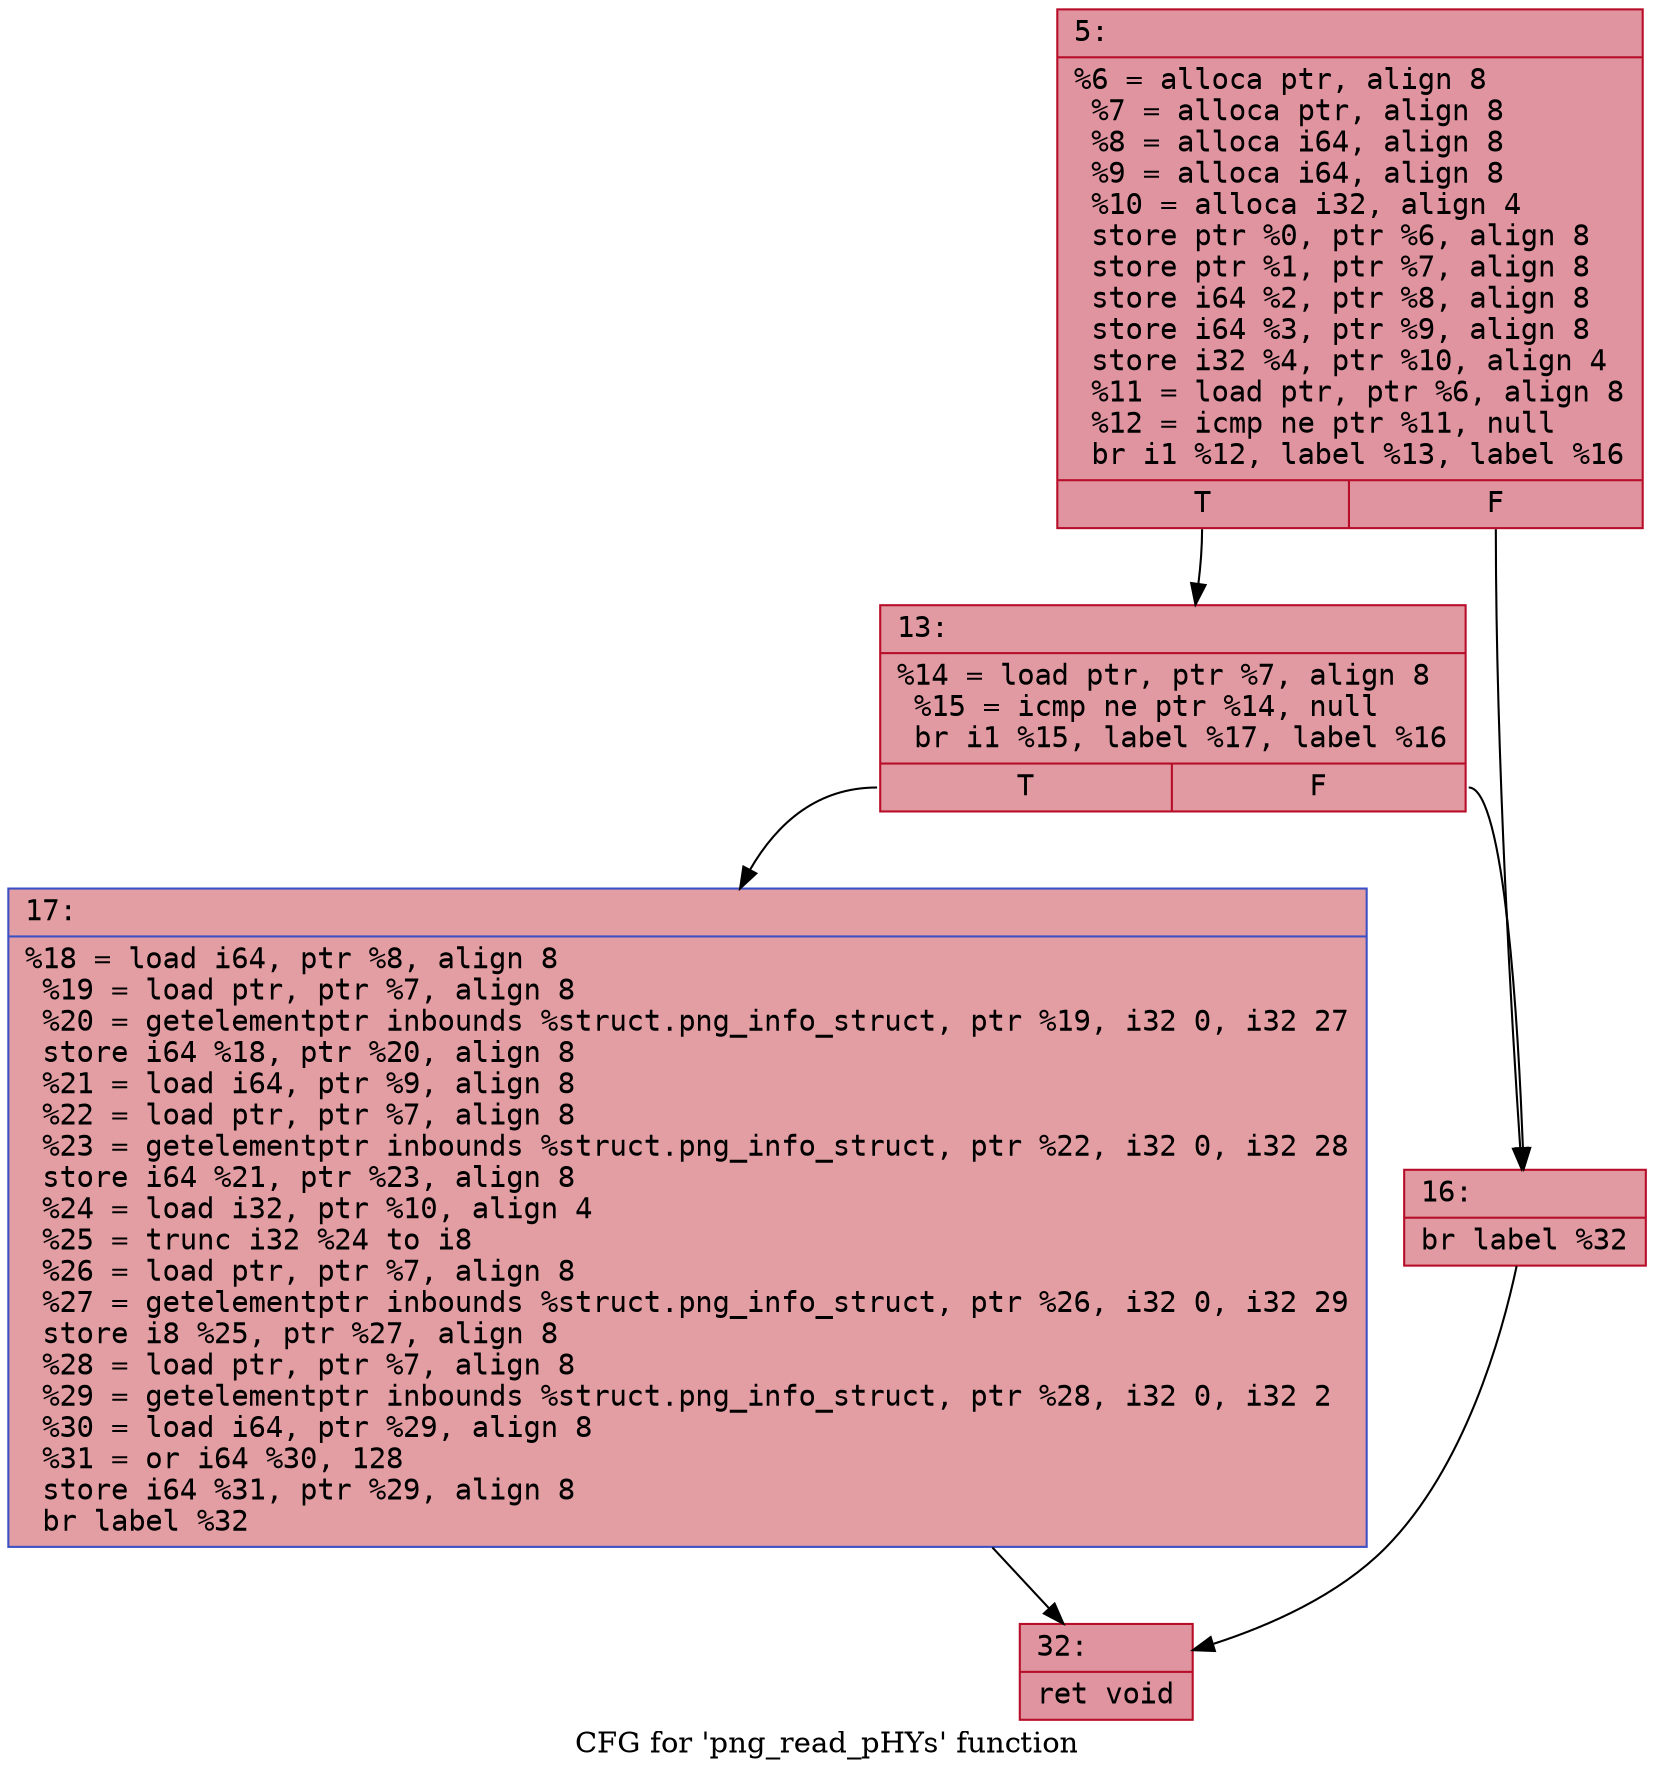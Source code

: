 digraph "CFG for 'png_read_pHYs' function" {
	label="CFG for 'png_read_pHYs' function";

	Node0x6000023371b0 [shape=record,color="#b70d28ff", style=filled, fillcolor="#b70d2870" fontname="Courier",label="{5:\l|  %6 = alloca ptr, align 8\l  %7 = alloca ptr, align 8\l  %8 = alloca i64, align 8\l  %9 = alloca i64, align 8\l  %10 = alloca i32, align 4\l  store ptr %0, ptr %6, align 8\l  store ptr %1, ptr %7, align 8\l  store i64 %2, ptr %8, align 8\l  store i64 %3, ptr %9, align 8\l  store i32 %4, ptr %10, align 4\l  %11 = load ptr, ptr %6, align 8\l  %12 = icmp ne ptr %11, null\l  br i1 %12, label %13, label %16\l|{<s0>T|<s1>F}}"];
	Node0x6000023371b0:s0 -> Node0x600002337200[tooltip="5 -> 13\nProbability 62.50%" ];
	Node0x6000023371b0:s1 -> Node0x600002337250[tooltip="5 -> 16\nProbability 37.50%" ];
	Node0x600002337200 [shape=record,color="#b70d28ff", style=filled, fillcolor="#bb1b2c70" fontname="Courier",label="{13:\l|  %14 = load ptr, ptr %7, align 8\l  %15 = icmp ne ptr %14, null\l  br i1 %15, label %17, label %16\l|{<s0>T|<s1>F}}"];
	Node0x600002337200:s0 -> Node0x6000023372a0[tooltip="13 -> 17\nProbability 62.50%" ];
	Node0x600002337200:s1 -> Node0x600002337250[tooltip="13 -> 16\nProbability 37.50%" ];
	Node0x600002337250 [shape=record,color="#b70d28ff", style=filled, fillcolor="#bb1b2c70" fontname="Courier",label="{16:\l|  br label %32\l}"];
	Node0x600002337250 -> Node0x6000023372f0[tooltip="16 -> 32\nProbability 100.00%" ];
	Node0x6000023372a0 [shape=record,color="#3d50c3ff", style=filled, fillcolor="#be242e70" fontname="Courier",label="{17:\l|  %18 = load i64, ptr %8, align 8\l  %19 = load ptr, ptr %7, align 8\l  %20 = getelementptr inbounds %struct.png_info_struct, ptr %19, i32 0, i32 27\l  store i64 %18, ptr %20, align 8\l  %21 = load i64, ptr %9, align 8\l  %22 = load ptr, ptr %7, align 8\l  %23 = getelementptr inbounds %struct.png_info_struct, ptr %22, i32 0, i32 28\l  store i64 %21, ptr %23, align 8\l  %24 = load i32, ptr %10, align 4\l  %25 = trunc i32 %24 to i8\l  %26 = load ptr, ptr %7, align 8\l  %27 = getelementptr inbounds %struct.png_info_struct, ptr %26, i32 0, i32 29\l  store i8 %25, ptr %27, align 8\l  %28 = load ptr, ptr %7, align 8\l  %29 = getelementptr inbounds %struct.png_info_struct, ptr %28, i32 0, i32 2\l  %30 = load i64, ptr %29, align 8\l  %31 = or i64 %30, 128\l  store i64 %31, ptr %29, align 8\l  br label %32\l}"];
	Node0x6000023372a0 -> Node0x6000023372f0[tooltip="17 -> 32\nProbability 100.00%" ];
	Node0x6000023372f0 [shape=record,color="#b70d28ff", style=filled, fillcolor="#b70d2870" fontname="Courier",label="{32:\l|  ret void\l}"];
}
